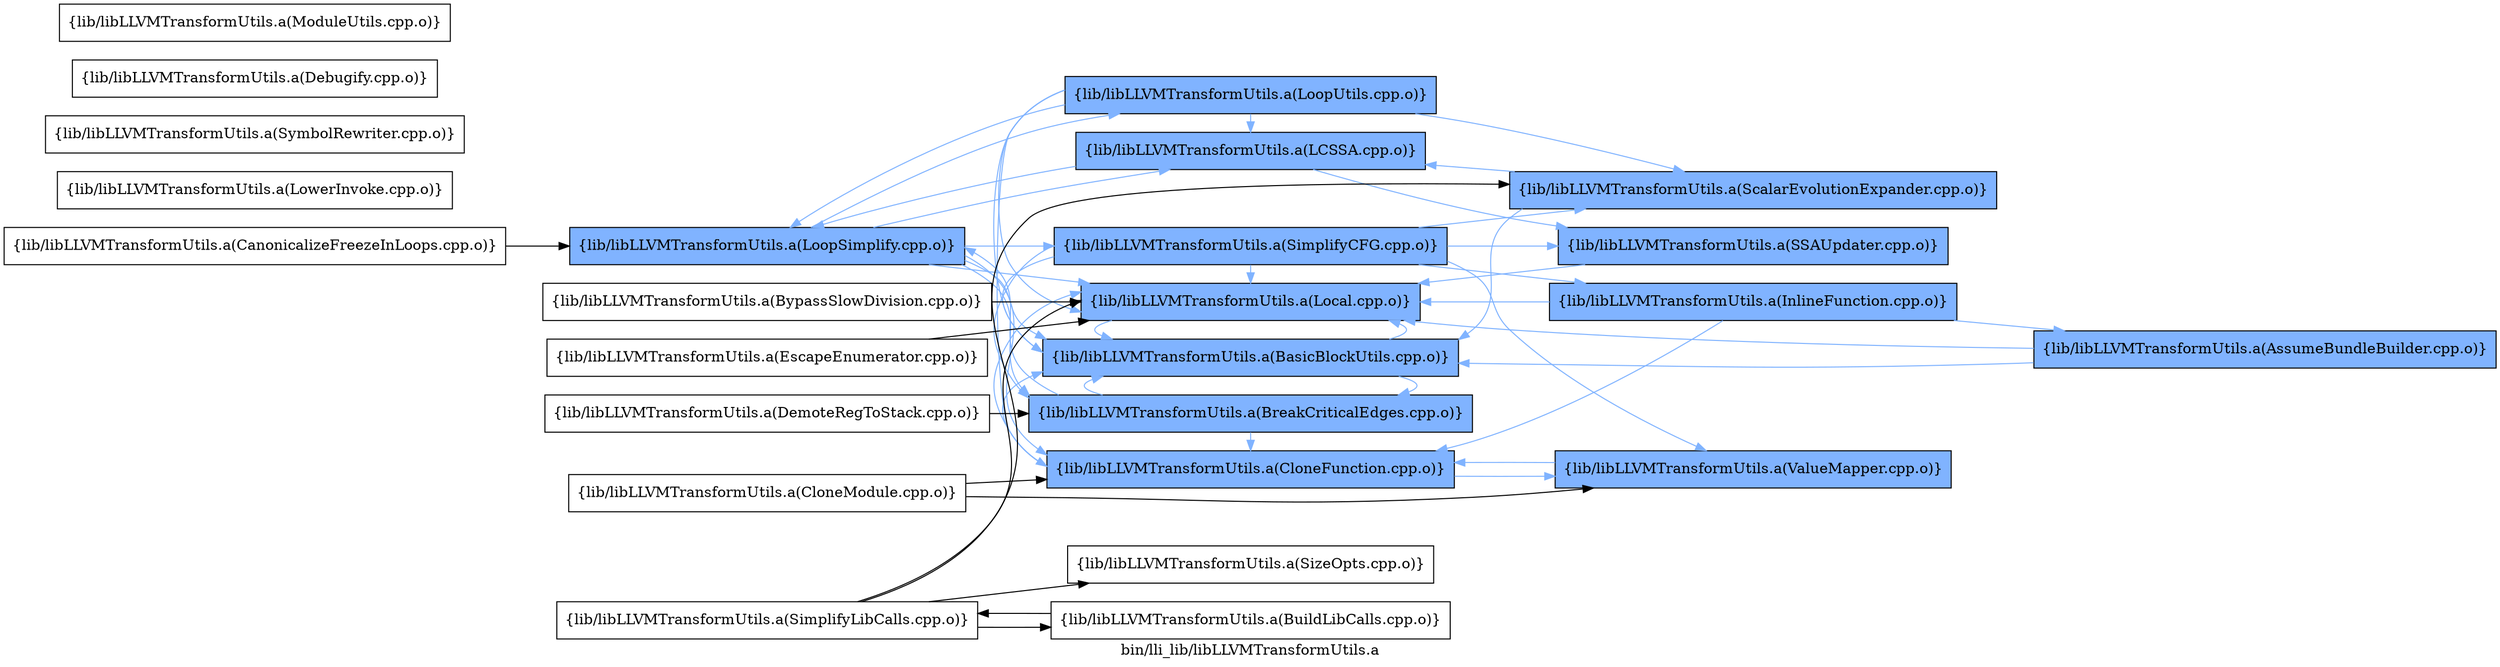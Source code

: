 digraph "bin/lli_lib/libLLVMTransformUtils.a" {
	label="bin/lli_lib/libLLVMTransformUtils.a";
	rankdir=LR;
	{ rank=same; Node0x55e6c7e20848;  }
	{ rank=same; Node0x55e6c7e243f8;  }
	{ rank=same; Node0x55e6c7e098c8; Node0x55e6c7e0b178; Node0x55e6c7e1fbc8; Node0x55e6c7e246c8; Node0x55e6c7e24e98; Node0x55e6c7e231d8; Node0x55e6c7e09288;  }
	{ rank=same; Node0x55e6c7e06d58; Node0x55e6c7e216f8; Node0x55e6c7e21f68; Node0x55e6c7e25fc8;  }
	{ rank=same; Node0x55e6c7e20848;  }
	{ rank=same; Node0x55e6c7e243f8;  }
	{ rank=same; Node0x55e6c7e098c8; Node0x55e6c7e0b178; Node0x55e6c7e1fbc8; Node0x55e6c7e246c8; Node0x55e6c7e24e98; Node0x55e6c7e231d8; Node0x55e6c7e09288;  }
	{ rank=same; Node0x55e6c7e06d58; Node0x55e6c7e216f8; Node0x55e6c7e21f68; Node0x55e6c7e25fc8;  }

	Node0x55e6c7e20848 [shape=record,shape=box,group=0,label="{lib/libLLVMTransformUtils.a(CanonicalizeFreezeInLoops.cpp.o)}"];
	Node0x55e6c7e20848 -> Node0x55e6c7e243f8;
	Node0x55e6c7e22af8 [shape=record,shape=box,group=0,label="{lib/libLLVMTransformUtils.a(LowerInvoke.cpp.o)}"];
	Node0x55e6c7e07438 [shape=record,shape=box,group=0,label="{lib/libLLVMTransformUtils.a(SymbolRewriter.cpp.o)}"];
	Node0x55e6c7e07b18 [shape=record,shape=box,group=0,label="{lib/libLLVMTransformUtils.a(SizeOpts.cpp.o)}"];
	Node0x55e6c7e098c8 [shape=record,shape=box,group=1,style=filled,fillcolor="0.600000 0.5 1",label="{lib/libLLVMTransformUtils.a(BasicBlockUtils.cpp.o)}"];
	Node0x55e6c7e098c8 -> Node0x55e6c7e0b178[color="0.600000 0.5 1"];
	Node0x55e6c7e098c8 -> Node0x55e6c7e24e98[color="0.600000 0.5 1"];
	Node0x55e6c7e0b178 [shape=record,shape=box,group=1,style=filled,fillcolor="0.600000 0.5 1",label="{lib/libLLVMTransformUtils.a(BreakCriticalEdges.cpp.o)}"];
	Node0x55e6c7e0b178 -> Node0x55e6c7e098c8[color="0.600000 0.5 1"];
	Node0x55e6c7e0b178 -> Node0x55e6c7e1fbc8[color="0.600000 0.5 1"];
	Node0x55e6c7e0b178 -> Node0x55e6c7e243f8[color="0.600000 0.5 1"];
	Node0x55e6c7e20118 [shape=record,shape=box,group=0,label="{lib/libLLVMTransformUtils.a(BypassSlowDivision.cpp.o)}"];
	Node0x55e6c7e20118 -> Node0x55e6c7e24e98;
	Node0x55e6c7e24e98 [shape=record,shape=box,group=1,style=filled,fillcolor="0.600000 0.5 1",label="{lib/libLLVMTransformUtils.a(Local.cpp.o)}"];
	Node0x55e6c7e24e98 -> Node0x55e6c7e098c8[color="0.600000 0.5 1"];
	Node0x55e6c7e08b08 [shape=record,shape=box,group=0,label="{lib/libLLVMTransformUtils.a(SimplifyLibCalls.cpp.o)}"];
	Node0x55e6c7e08b08 -> Node0x55e6c7e24e98;
	Node0x55e6c7e08b08 -> Node0x55e6c7e21f68;
	Node0x55e6c7e08b08 -> Node0x55e6c7e08388;
	Node0x55e6c7e08b08 -> Node0x55e6c7e07b18;
	Node0x55e6c7e20ac8 [shape=record,shape=box,group=0,label="{lib/libLLVMTransformUtils.a(Debugify.cpp.o)}"];
	Node0x55e6c7e09288 [shape=record,shape=box,group=1,style=filled,fillcolor="0.600000 0.5 1",label="{lib/libLLVMTransformUtils.a(SimplifyCFG.cpp.o)}"];
	Node0x55e6c7e09288 -> Node0x55e6c7e098c8[color="0.600000 0.5 1"];
	Node0x55e6c7e09288 -> Node0x55e6c7e0b178[color="0.600000 0.5 1"];
	Node0x55e6c7e09288 -> Node0x55e6c7e25fc8[color="0.600000 0.5 1"];
	Node0x55e6c7e09288 -> Node0x55e6c7e24e98[color="0.600000 0.5 1"];
	Node0x55e6c7e09288 -> Node0x55e6c7e21f68[color="0.600000 0.5 1"];
	Node0x55e6c7e09288 -> Node0x55e6c7e216f8[color="0.600000 0.5 1"];
	Node0x55e6c7e09288 -> Node0x55e6c7e06d58[color="0.600000 0.5 1"];
	Node0x55e6c7e246c8 [shape=record,shape=box,group=1,style=filled,fillcolor="0.600000 0.5 1",label="{lib/libLLVMTransformUtils.a(LCSSA.cpp.o)}"];
	Node0x55e6c7e246c8 -> Node0x55e6c7e243f8[color="0.600000 0.5 1"];
	Node0x55e6c7e246c8 -> Node0x55e6c7e216f8[color="0.600000 0.5 1"];
	Node0x55e6c7e243f8 [shape=record,shape=box,group=1,style=filled,fillcolor="0.600000 0.5 1",label="{lib/libLLVMTransformUtils.a(LoopSimplify.cpp.o)}"];
	Node0x55e6c7e243f8 -> Node0x55e6c7e098c8[color="0.600000 0.5 1"];
	Node0x55e6c7e243f8 -> Node0x55e6c7e0b178[color="0.600000 0.5 1"];
	Node0x55e6c7e243f8 -> Node0x55e6c7e1fbc8[color="0.600000 0.5 1"];
	Node0x55e6c7e243f8 -> Node0x55e6c7e246c8[color="0.600000 0.5 1"];
	Node0x55e6c7e243f8 -> Node0x55e6c7e24e98[color="0.600000 0.5 1"];
	Node0x55e6c7e243f8 -> Node0x55e6c7e231d8[color="0.600000 0.5 1"];
	Node0x55e6c7e243f8 -> Node0x55e6c7e09288[color="0.600000 0.5 1"];
	Node0x55e6c7e21f68 [shape=record,shape=box,group=1,style=filled,fillcolor="0.600000 0.5 1",label="{lib/libLLVMTransformUtils.a(ScalarEvolutionExpander.cpp.o)}"];
	Node0x55e6c7e21f68 -> Node0x55e6c7e098c8[color="0.600000 0.5 1"];
	Node0x55e6c7e21f68 -> Node0x55e6c7e246c8[color="0.600000 0.5 1"];
	Node0x55e6c7e25fc8 [shape=record,shape=box,group=1,style=filled,fillcolor="0.600000 0.5 1",label="{lib/libLLVMTransformUtils.a(InlineFunction.cpp.o)}"];
	Node0x55e6c7e25fc8 -> Node0x55e6c7e1fbc8[color="0.600000 0.5 1"];
	Node0x55e6c7e25fc8 -> Node0x55e6c7e25348[color="0.600000 0.5 1"];
	Node0x55e6c7e25fc8 -> Node0x55e6c7e24e98[color="0.600000 0.5 1"];
	Node0x55e6c7e21018 [shape=record,shape=box,group=0,label="{lib/libLLVMTransformUtils.a(DemoteRegToStack.cpp.o)}"];
	Node0x55e6c7e21018 -> Node0x55e6c7e0b178;
	Node0x55e6c7e26c48 [shape=record,shape=box,group=0,label="{lib/libLLVMTransformUtils.a(EscapeEnumerator.cpp.o)}"];
	Node0x55e6c7e26c48 -> Node0x55e6c7e24e98;
	Node0x55e6c7e230e8 [shape=record,shape=box,group=0,label="{lib/libLLVMTransformUtils.a(ModuleUtils.cpp.o)}"];
	Node0x55e6c7e231d8 [shape=record,shape=box,group=1,style=filled,fillcolor="0.600000 0.5 1",label="{lib/libLLVMTransformUtils.a(LoopUtils.cpp.o)}"];
	Node0x55e6c7e231d8 -> Node0x55e6c7e098c8[color="0.600000 0.5 1"];
	Node0x55e6c7e231d8 -> Node0x55e6c7e1fbc8[color="0.600000 0.5 1"];
	Node0x55e6c7e231d8 -> Node0x55e6c7e246c8[color="0.600000 0.5 1"];
	Node0x55e6c7e231d8 -> Node0x55e6c7e24e98[color="0.600000 0.5 1"];
	Node0x55e6c7e231d8 -> Node0x55e6c7e243f8[color="0.600000 0.5 1"];
	Node0x55e6c7e231d8 -> Node0x55e6c7e21f68[color="0.600000 0.5 1"];
	Node0x55e6c7e1fbc8 [shape=record,shape=box,group=1,style=filled,fillcolor="0.600000 0.5 1",label="{lib/libLLVMTransformUtils.a(CloneFunction.cpp.o)}"];
	Node0x55e6c7e1fbc8 -> Node0x55e6c7e098c8[color="0.600000 0.5 1"];
	Node0x55e6c7e1fbc8 -> Node0x55e6c7e24e98[color="0.600000 0.5 1"];
	Node0x55e6c7e1fbc8 -> Node0x55e6c7e06d58[color="0.600000 0.5 1"];
	Node0x55e6c7e216f8 [shape=record,shape=box,group=1,style=filled,fillcolor="0.600000 0.5 1",label="{lib/libLLVMTransformUtils.a(SSAUpdater.cpp.o)}"];
	Node0x55e6c7e216f8 -> Node0x55e6c7e24e98[color="0.600000 0.5 1"];
	Node0x55e6c7e06d58 [shape=record,shape=box,group=1,style=filled,fillcolor="0.600000 0.5 1",label="{lib/libLLVMTransformUtils.a(ValueMapper.cpp.o)}"];
	Node0x55e6c7e06d58 -> Node0x55e6c7e1fbc8[color="0.600000 0.5 1"];
	Node0x55e6c7e21748 [shape=record,shape=box,group=0,label="{lib/libLLVMTransformUtils.a(CloneModule.cpp.o)}"];
	Node0x55e6c7e21748 -> Node0x55e6c7e1fbc8;
	Node0x55e6c7e21748 -> Node0x55e6c7e06d58;
	Node0x55e6c7e25348 [shape=record,shape=box,group=1,style=filled,fillcolor="0.600000 0.5 1",label="{lib/libLLVMTransformUtils.a(AssumeBundleBuilder.cpp.o)}"];
	Node0x55e6c7e25348 -> Node0x55e6c7e098c8[color="0.600000 0.5 1"];
	Node0x55e6c7e25348 -> Node0x55e6c7e24e98[color="0.600000 0.5 1"];
	Node0x55e6c7e08388 [shape=record,shape=box,group=0,label="{lib/libLLVMTransformUtils.a(BuildLibCalls.cpp.o)}"];
	Node0x55e6c7e08388 -> Node0x55e6c7e08b08;
}
